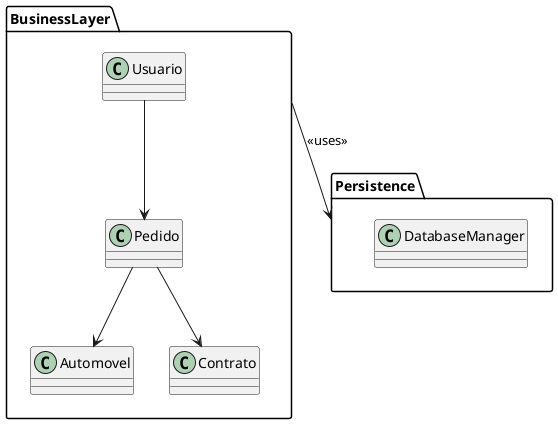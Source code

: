 @startuml

package "BusinessLayer" {
    class Pedido
    class Automovel
    class Contrato
    class Usuario

    Usuario --> Pedido 
    Pedido --> Automovel 
    Pedido --> Contrato 
}

package "Persistence" {
    class DatabaseManager
}

BusinessLayer --> Persistence : <<uses>>

@enduml
